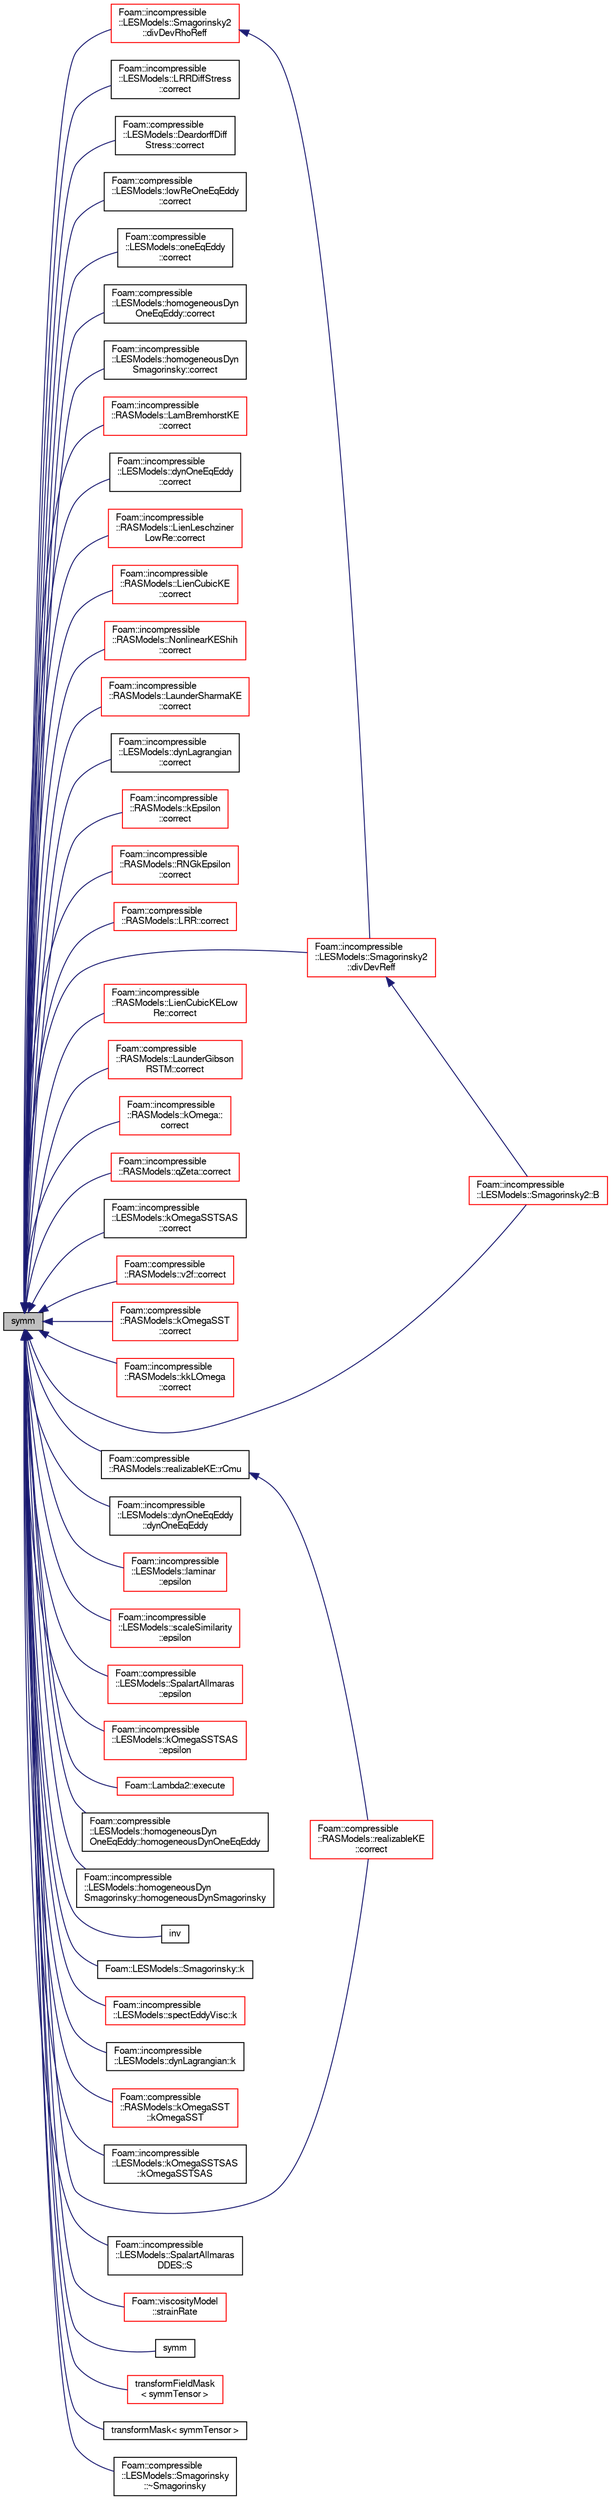 digraph "symm"
{
  bgcolor="transparent";
  edge [fontname="FreeSans",fontsize="10",labelfontname="FreeSans",labelfontsize="10"];
  node [fontname="FreeSans",fontsize="10",shape=record];
  rankdir="LR";
  Node40542 [label="symm",height=0.2,width=0.4,color="black", fillcolor="grey75", style="filled", fontcolor="black"];
  Node40542 -> Node40543 [dir="back",color="midnightblue",fontsize="10",style="solid",fontname="FreeSans"];
  Node40543 [label="Foam::incompressible\l::LESModels::Smagorinsky2::B",height=0.2,width=0.4,color="red",URL="$a30898.html#acf00bc568420cebcbea1c1227f8cdd58",tooltip="Return B. "];
  Node40542 -> Node40545 [dir="back",color="midnightblue",fontsize="10",style="solid",fontname="FreeSans"];
  Node40545 [label="Foam::incompressible\l::LESModels::LRRDiffStress\l::correct",height=0.2,width=0.4,color="black",URL="$a30878.html#a4f67b3ab06ec329ec02fa14d5f15d8f2",tooltip="Correct Eddy-Viscosity and related properties. "];
  Node40542 -> Node40546 [dir="back",color="midnightblue",fontsize="10",style="solid",fontname="FreeSans"];
  Node40546 [label="Foam::compressible\l::LESModels::DeardorffDiff\lStress::correct",height=0.2,width=0.4,color="black",URL="$a30614.html#a4f67b3ab06ec329ec02fa14d5f15d8f2",tooltip="Correct Eddy-Viscosity and related properties. "];
  Node40542 -> Node40547 [dir="back",color="midnightblue",fontsize="10",style="solid",fontname="FreeSans"];
  Node40547 [label="Foam::compressible\l::LESModels::lowReOneEqEddy\l::correct",height=0.2,width=0.4,color="black",URL="$a30638.html#a4f67b3ab06ec329ec02fa14d5f15d8f2",tooltip="Correct Eddy-Viscosity and related properties. "];
  Node40542 -> Node40548 [dir="back",color="midnightblue",fontsize="10",style="solid",fontname="FreeSans"];
  Node40548 [label="Foam::compressible\l::LESModels::oneEqEddy\l::correct",height=0.2,width=0.4,color="black",URL="$a30642.html#a4f67b3ab06ec329ec02fa14d5f15d8f2",tooltip="Correct Eddy-Viscosity and related properties. "];
  Node40542 -> Node40549 [dir="back",color="midnightblue",fontsize="10",style="solid",fontname="FreeSans"];
  Node40549 [label="Foam::compressible\l::LESModels::homogeneousDyn\lOneEqEddy::correct",height=0.2,width=0.4,color="black",URL="$a30630.html#a4f67b3ab06ec329ec02fa14d5f15d8f2",tooltip="Correct Eddy-Viscosity and related properties. "];
  Node40542 -> Node40550 [dir="back",color="midnightblue",fontsize="10",style="solid",fontname="FreeSans"];
  Node40550 [label="Foam::incompressible\l::LESModels::homogeneousDyn\lSmagorinsky::correct",height=0.2,width=0.4,color="black",URL="$a30858.html#a4f67b3ab06ec329ec02fa14d5f15d8f2",tooltip="Correct Eddy-Viscosity and related properties. "];
  Node40542 -> Node40551 [dir="back",color="midnightblue",fontsize="10",style="solid",fontname="FreeSans"];
  Node40551 [label="Foam::incompressible\l::RASModels::LamBremhorstKE\l::correct",height=0.2,width=0.4,color="red",URL="$a31034.html#a3ae44b28050c3aa494c1d8e18cf618c1",tooltip="Solve the turbulence equations and correct the turbulence viscosity. "];
  Node40542 -> Node40553 [dir="back",color="midnightblue",fontsize="10",style="solid",fontname="FreeSans"];
  Node40553 [label="Foam::incompressible\l::LESModels::dynOneEqEddy\l::correct",height=0.2,width=0.4,color="black",URL="$a30842.html#a4f67b3ab06ec329ec02fa14d5f15d8f2",tooltip="Correct Eddy-Viscosity and related properties. "];
  Node40542 -> Node40554 [dir="back",color="midnightblue",fontsize="10",style="solid",fontname="FreeSans"];
  Node40554 [label="Foam::incompressible\l::RASModels::LienLeschziner\lLowRe::correct",height=0.2,width=0.4,color="red",URL="$a31058.html#a3ae44b28050c3aa494c1d8e18cf618c1",tooltip="Solve the turbulence equations and correct the turbulence viscosity. "];
  Node40542 -> Node40556 [dir="back",color="midnightblue",fontsize="10",style="solid",fontname="FreeSans"];
  Node40556 [label="Foam::incompressible\l::RASModels::LienCubicKE\l::correct",height=0.2,width=0.4,color="red",URL="$a31050.html#a3ae44b28050c3aa494c1d8e18cf618c1",tooltip="Solve the turbulence equations and correct the turbulence viscosity. "];
  Node40542 -> Node40558 [dir="back",color="midnightblue",fontsize="10",style="solid",fontname="FreeSans"];
  Node40558 [label="Foam::incompressible\l::RASModels::NonlinearKEShih\l::correct",height=0.2,width=0.4,color="red",URL="$a31066.html#a3ae44b28050c3aa494c1d8e18cf618c1",tooltip="Solve the turbulence equations and correct the turbulence viscosity. "];
  Node40542 -> Node40560 [dir="back",color="midnightblue",fontsize="10",style="solid",fontname="FreeSans"];
  Node40560 [label="Foam::incompressible\l::RASModels::LaunderSharmaKE\l::correct",height=0.2,width=0.4,color="red",URL="$a31046.html#a3ae44b28050c3aa494c1d8e18cf618c1",tooltip="Solve the turbulence equations and correct the turbulence viscosity. "];
  Node40542 -> Node40562 [dir="back",color="midnightblue",fontsize="10",style="solid",fontname="FreeSans"];
  Node40562 [label="Foam::incompressible\l::LESModels::dynLagrangian\l::correct",height=0.2,width=0.4,color="black",URL="$a30838.html#a4f67b3ab06ec329ec02fa14d5f15d8f2",tooltip="Correct Eddy-Viscosity and related properties. "];
  Node40542 -> Node40563 [dir="back",color="midnightblue",fontsize="10",style="solid",fontname="FreeSans"];
  Node40563 [label="Foam::incompressible\l::RASModels::kEpsilon\l::correct",height=0.2,width=0.4,color="red",URL="$a31018.html#a3ae44b28050c3aa494c1d8e18cf618c1",tooltip="Solve the turbulence equations and correct the turbulence viscosity. "];
  Node40542 -> Node40565 [dir="back",color="midnightblue",fontsize="10",style="solid",fontname="FreeSans"];
  Node40565 [label="Foam::incompressible\l::RASModels::RNGkEpsilon\l::correct",height=0.2,width=0.4,color="red",URL="$a31082.html#a3ae44b28050c3aa494c1d8e18cf618c1",tooltip="Solve the turbulence equations and correct the turbulence viscosity. "];
  Node40542 -> Node40567 [dir="back",color="midnightblue",fontsize="10",style="solid",fontname="FreeSans"];
  Node40567 [label="Foam::compressible\l::RASModels::LRR::correct",height=0.2,width=0.4,color="red",URL="$a30754.html#a3ae44b28050c3aa494c1d8e18cf618c1",tooltip="Solve the turbulence equations and correct the turbulence viscosity. "];
  Node40542 -> Node40569 [dir="back",color="midnightblue",fontsize="10",style="solid",fontname="FreeSans"];
  Node40569 [label="Foam::compressible\l::RASModels::realizableKE\l::correct",height=0.2,width=0.4,color="red",URL="$a30762.html#a3ae44b28050c3aa494c1d8e18cf618c1",tooltip="Solve the turbulence equations and correct the turbulence viscosity. "];
  Node40542 -> Node40571 [dir="back",color="midnightblue",fontsize="10",style="solid",fontname="FreeSans"];
  Node40571 [label="Foam::incompressible\l::RASModels::LienCubicKELow\lRe::correct",height=0.2,width=0.4,color="red",URL="$a31054.html#a3ae44b28050c3aa494c1d8e18cf618c1",tooltip="Solve the turbulence equations and correct the turbulence viscosity. "];
  Node40542 -> Node40573 [dir="back",color="midnightblue",fontsize="10",style="solid",fontname="FreeSans"];
  Node40573 [label="Foam::compressible\l::RASModels::LaunderGibson\lRSTM::correct",height=0.2,width=0.4,color="red",URL="$a30746.html#a3ae44b28050c3aa494c1d8e18cf618c1",tooltip="Solve the turbulence equations and correct the turbulence viscosity. "];
  Node40542 -> Node40575 [dir="back",color="midnightblue",fontsize="10",style="solid",fontname="FreeSans"];
  Node40575 [label="Foam::incompressible\l::RASModels::kOmega::\lcorrect",height=0.2,width=0.4,color="red",URL="$a31026.html#a3ae44b28050c3aa494c1d8e18cf618c1",tooltip="Solve the turbulence equations and correct the turbulence viscosity. "];
  Node40542 -> Node40577 [dir="back",color="midnightblue",fontsize="10",style="solid",fontname="FreeSans"];
  Node40577 [label="Foam::incompressible\l::RASModels::qZeta::correct",height=0.2,width=0.4,color="red",URL="$a31070.html#a3ae44b28050c3aa494c1d8e18cf618c1",tooltip="Solve the turbulence equations and correct the turbulence viscosity. "];
  Node40542 -> Node40579 [dir="back",color="midnightblue",fontsize="10",style="solid",fontname="FreeSans"];
  Node40579 [label="Foam::incompressible\l::LESModels::kOmegaSSTSAS\l::correct",height=0.2,width=0.4,color="black",URL="$a30866.html#a4f67b3ab06ec329ec02fa14d5f15d8f2",tooltip="Solve the turbulence equations (k-w) and correct the turbulence. "];
  Node40542 -> Node40580 [dir="back",color="midnightblue",fontsize="10",style="solid",fontname="FreeSans"];
  Node40580 [label="Foam::compressible\l::RASModels::v2f::correct",height=0.2,width=0.4,color="red",URL="$a30774.html#a3ae44b28050c3aa494c1d8e18cf618c1",tooltip="Solve the turbulence equations and correct the turbulence viscosity. "];
  Node40542 -> Node40582 [dir="back",color="midnightblue",fontsize="10",style="solid",fontname="FreeSans"];
  Node40582 [label="Foam::compressible\l::RASModels::kOmegaSST\l::correct",height=0.2,width=0.4,color="red",URL="$a30738.html#a3ae44b28050c3aa494c1d8e18cf618c1",tooltip="Solve the turbulence equations and correct the turbulence viscosity. "];
  Node40542 -> Node40584 [dir="back",color="midnightblue",fontsize="10",style="solid",fontname="FreeSans"];
  Node40584 [label="Foam::incompressible\l::RASModels::kkLOmega\l::correct",height=0.2,width=0.4,color="red",URL="$a31022.html#a3ae44b28050c3aa494c1d8e18cf618c1",tooltip="Solve the turbulence equations and correct the turbulence viscosity. "];
  Node40542 -> Node40586 [dir="back",color="midnightblue",fontsize="10",style="solid",fontname="FreeSans"];
  Node40586 [label="Foam::incompressible\l::LESModels::Smagorinsky2\l::divDevReff",height=0.2,width=0.4,color="red",URL="$a30898.html#a028ac2eaccc9a479009b15cc6e21a89e",tooltip="Return the deviatoric part of the effective sub-grid. "];
  Node40586 -> Node40543 [dir="back",color="midnightblue",fontsize="10",style="solid",fontname="FreeSans"];
  Node40542 -> Node40587 [dir="back",color="midnightblue",fontsize="10",style="solid",fontname="FreeSans"];
  Node40587 [label="Foam::incompressible\l::LESModels::Smagorinsky2\l::divDevRhoReff",height=0.2,width=0.4,color="red",URL="$a30898.html#a1d0345d58cf17e030967c2b77a4477d6",tooltip="Return the deviatoric part of the effective sub-grid. "];
  Node40587 -> Node40586 [dir="back",color="midnightblue",fontsize="10",style="solid",fontname="FreeSans"];
  Node40542 -> Node40588 [dir="back",color="midnightblue",fontsize="10",style="solid",fontname="FreeSans"];
  Node40588 [label="Foam::incompressible\l::LESModels::dynOneEqEddy\l::dynOneEqEddy",height=0.2,width=0.4,color="black",URL="$a30842.html#a8b3916d0d1135fe78d04b81536dd75c3",tooltip="Construct from components. "];
  Node40542 -> Node40589 [dir="back",color="midnightblue",fontsize="10",style="solid",fontname="FreeSans"];
  Node40589 [label="Foam::incompressible\l::LESModels::laminar\l::epsilon",height=0.2,width=0.4,color="red",URL="$a30870.html#a7593db4148b0ba5155861a0292ec9c32",tooltip="Return sub-grid disipation rate. "];
  Node40542 -> Node40591 [dir="back",color="midnightblue",fontsize="10",style="solid",fontname="FreeSans"];
  Node40591 [label="Foam::incompressible\l::LESModels::scaleSimilarity\l::epsilon",height=0.2,width=0.4,color="red",URL="$a30890.html#a7593db4148b0ba5155861a0292ec9c32",tooltip="Return the SGS turbulent dissipation. "];
  Node40542 -> Node40595 [dir="back",color="midnightblue",fontsize="10",style="solid",fontname="FreeSans"];
  Node40595 [label="Foam::compressible\l::LESModels::SpalartAllmaras\l::epsilon",height=0.2,width=0.4,color="red",URL="$a30650.html#a7593db4148b0ba5155861a0292ec9c32",tooltip="Return sub-grid disipation rate. "];
  Node40542 -> Node40599 [dir="back",color="midnightblue",fontsize="10",style="solid",fontname="FreeSans"];
  Node40599 [label="Foam::incompressible\l::LESModels::kOmegaSSTSAS\l::epsilon",height=0.2,width=0.4,color="red",URL="$a30866.html#a7593db4148b0ba5155861a0292ec9c32",tooltip="Return sub-grid disipation rate. "];
  Node40542 -> Node40601 [dir="back",color="midnightblue",fontsize="10",style="solid",fontname="FreeSans"];
  Node40601 [label="Foam::Lambda2::execute",height=0.2,width=0.4,color="red",URL="$a28890.html#a61af3e60b94ae3e748f6fbac1e794af7",tooltip="Execute, currently does nothing. "];
  Node40542 -> Node40603 [dir="back",color="midnightblue",fontsize="10",style="solid",fontname="FreeSans"];
  Node40603 [label="Foam::compressible\l::LESModels::homogeneousDyn\lOneEqEddy::homogeneousDynOneEqEddy",height=0.2,width=0.4,color="black",URL="$a30630.html#a48ce13eef0fb65ae99aab8a7919bd140",tooltip="Constructor from components. "];
  Node40542 -> Node40604 [dir="back",color="midnightblue",fontsize="10",style="solid",fontname="FreeSans"];
  Node40604 [label="Foam::incompressible\l::LESModels::homogeneousDyn\lSmagorinsky::homogeneousDynSmagorinsky",height=0.2,width=0.4,color="black",URL="$a30858.html#a0995195735830a038f084afcd7b81356",tooltip="Construct from components. "];
  Node40542 -> Node40605 [dir="back",color="midnightblue",fontsize="10",style="solid",fontname="FreeSans"];
  Node40605 [label="inv",height=0.2,width=0.4,color="black",URL="$a21124.html#a88f70292e03fe77c368baf93efec8982"];
  Node40542 -> Node40606 [dir="back",color="midnightblue",fontsize="10",style="solid",fontname="FreeSans"];
  Node40606 [label="Foam::LESModels::Smagorinsky::k",height=0.2,width=0.4,color="black",URL="$a31218.html#a5d7bb8627580192641090e97803fd54d",tooltip="Return SGS kinetic energy. "];
  Node40542 -> Node40607 [dir="back",color="midnightblue",fontsize="10",style="solid",fontname="FreeSans"];
  Node40607 [label="Foam::incompressible\l::LESModels::spectEddyVisc::k",height=0.2,width=0.4,color="red",URL="$a30918.html#a2e01d66cd4db498fd5e869ea66925978",tooltip="Return SGS kinetic energy. "];
  Node40542 -> Node40609 [dir="back",color="midnightblue",fontsize="10",style="solid",fontname="FreeSans"];
  Node40609 [label="Foam::incompressible\l::LESModels::dynLagrangian::k",height=0.2,width=0.4,color="black",URL="$a30838.html#a5aead9bd01f36777d393b50d64346c28",tooltip="Return SGS kinetic energy. "];
  Node40542 -> Node40610 [dir="back",color="midnightblue",fontsize="10",style="solid",fontname="FreeSans"];
  Node40610 [label="Foam::compressible\l::RASModels::kOmegaSST\l::kOmegaSST",height=0.2,width=0.4,color="red",URL="$a30738.html#ab8b3428b0327efd7feb948386f898942",tooltip="Construct from components. "];
  Node40542 -> Node40613 [dir="back",color="midnightblue",fontsize="10",style="solid",fontname="FreeSans"];
  Node40613 [label="Foam::incompressible\l::LESModels::kOmegaSSTSAS\l::kOmegaSSTSAS",height=0.2,width=0.4,color="black",URL="$a30866.html#ad6889da1a5e07eb7bad6297e9b70a727",tooltip="Construct from components. "];
  Node40542 -> Node40614 [dir="back",color="midnightblue",fontsize="10",style="solid",fontname="FreeSans"];
  Node40614 [label="Foam::compressible\l::RASModels::realizableKE::rCmu",height=0.2,width=0.4,color="black",URL="$a30762.html#a1068a692df4f337ad061061d4c6b380d"];
  Node40614 -> Node40569 [dir="back",color="midnightblue",fontsize="10",style="solid",fontname="FreeSans"];
  Node40542 -> Node40615 [dir="back",color="midnightblue",fontsize="10",style="solid",fontname="FreeSans"];
  Node40615 [label="Foam::incompressible\l::LESModels::SpalartAllmaras\lDDES::S",height=0.2,width=0.4,color="black",URL="$a30906.html#aba5140589c6083c3697ced0bdc687aba"];
  Node40542 -> Node40616 [dir="back",color="midnightblue",fontsize="10",style="solid",fontname="FreeSans"];
  Node40616 [label="Foam::viscosityModel\l::strainRate",height=0.2,width=0.4,color="red",URL="$a30514.html#a6dcc9e521e5642db390e2c2947fcc25e",tooltip="Return the strain rate. "];
  Node40542 -> Node40634 [dir="back",color="midnightblue",fontsize="10",style="solid",fontname="FreeSans"];
  Node40634 [label="symm",height=0.2,width=0.4,color="black",URL="$a21124.html#a67314c61ecbac763bb8d76536cdadd75"];
  Node40542 -> Node40635 [dir="back",color="midnightblue",fontsize="10",style="solid",fontname="FreeSans"];
  Node40635 [label="transformFieldMask\l\< symmTensor \>",height=0.2,width=0.4,color="red",URL="$a21124.html#a7884742c6960329a351e831cbe152e04"];
  Node40542 -> Node40638 [dir="back",color="midnightblue",fontsize="10",style="solid",fontname="FreeSans"];
  Node40638 [label="transformMask\< symmTensor \>",height=0.2,width=0.4,color="black",URL="$a21124.html#aa89228d62b2e59332fca9670044a7a55"];
  Node40542 -> Node40639 [dir="back",color="midnightblue",fontsize="10",style="solid",fontname="FreeSans"];
  Node40639 [label="Foam::compressible\l::LESModels::Smagorinsky\l::~Smagorinsky",height=0.2,width=0.4,color="black",URL="$a30646.html#a51a2932810e1694184c5a3b8abb4bec9",tooltip="Destructor. "];
}
